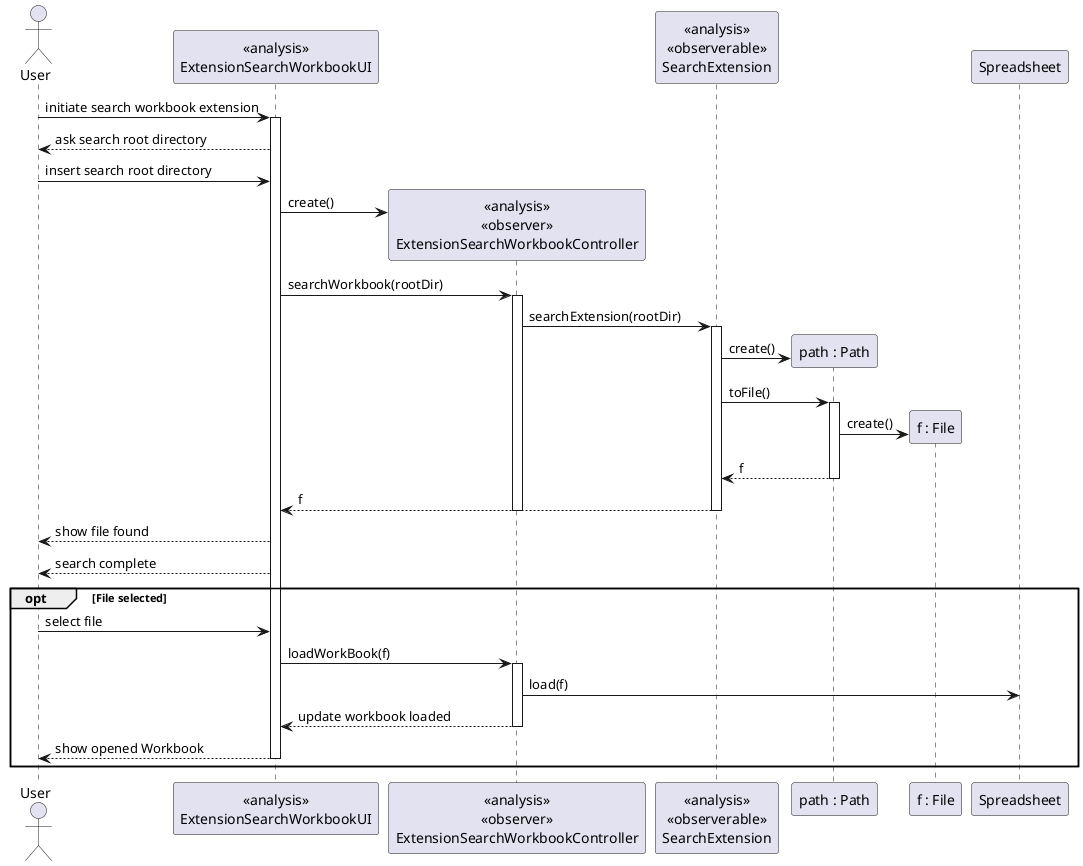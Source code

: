 @startuml doc-files/ipc02_1_analysis_find_workbook_SD.png

actor User
participant "<<analysis>>\nExtensionSearchWorkbookUI" as ESWUI
participant "<<analysis>>\n<<observer>>\nExtensionSearchWorkbookController" as ESWCtrl
participant "<<analysis>>\n<<observerable>>\nSearchExtension" as SE
participant "path : Path" as p
participant "f : File" as f
participant "Spreadsheet" as Ss


User -> ESWUI : initiate search workbook extension
activate ESWUI
    ESWUI --> User : ask search root directory
    User -> ESWUI  : insert search root directory
    create ESWCtrl
    ESWUI -> ESWCtrl : create()
    ESWUI -> ESWCtrl : searchWorkbook(rootDir)
    activate ESWCtrl
        ESWCtrl -> SE : searchExtension(rootDir)
            activate SE
            create p
            SE -> p : create()
            SE -> p : toFile()
            activate p
                create f
                p -> f : create()
                p --> SE : f
            deactivate p
            SE --> ESWUI : f
            deactivate SE
    deactivate ESWCtrl
ESWUI --> User : show file found
ESWUI --> User : search complete
opt File selected
        User -> ESWUI : select file
        ESWUI -> ESWCtrl : loadWorkBook(f)
        activate ESWCtrl
            ESWCtrl -> Ss : load(f)
            ESWCtrl --> ESWUI : update workbook loaded
        deactivate ESWCtrl
ESWUI --> User : show opened Workbook
deactivate ESWUI
end
@enduml
